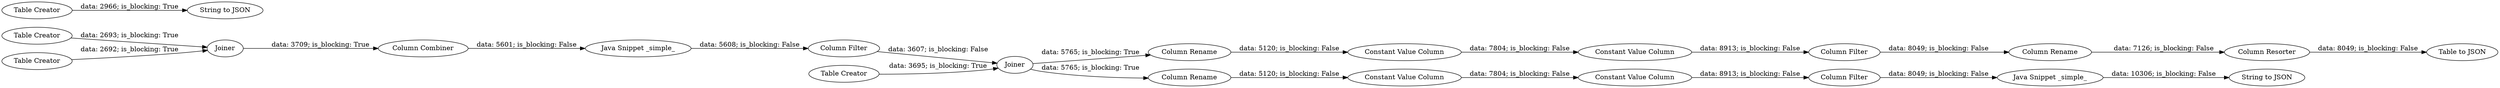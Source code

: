 digraph {
	"3513158141458413783_1400" [label="Column Filter"]
	"384968070000797485_1461" [label="Table Creator"]
	"3513158141458413783_1399" [label="Column Rename"]
	"-8891856873989983326_1386" [label="Constant Value Column"]
	"-8891856873989983326_1399" [label="Column Rename"]
	"-8891856873989983326_1387" [label="Constant Value Column"]
	"384968070000797485_1444" [label="Table Creator"]
	"-8891856873989983326_1401" [label="Java Snippet _simple_"]
	"8395300718969926070_1425" [label="Column Filter"]
	"8395300718969926070_1424" [label="Java Snippet _simple_"]
	"8395300718969926070_1422" [label="Table Creator"]
	"3513158141458413783_1386" [label="Constant Value Column"]
	"3513158141458413783_1388" [label="Table to JSON"]
	"384968070000797485_1445" [label="String to JSON"]
	"8395300718969926070_1420" [label=Joiner]
	"384968070000797485_1464" [label=Joiner]
	"384968070000797485_1463" [label="Table Creator"]
	"3513158141458413783_1387" [label="Constant Value Column"]
	"-8891856873989983326_1400" [label="Column Filter"]
	"3513158141458413783_1401" [label="Column Rename"]
	"8395300718969926070_1423" [label="Column Combiner"]
	"3513158141458413783_1402" [label="Column Resorter"]
	"-8891856873989983326_1402" [label="String to JSON"]
	"-8891856873989983326_1400" -> "-8891856873989983326_1401" [label="data: 8049; is_blocking: False"]
	"384968070000797485_1444" -> "384968070000797485_1445" [label="data: 2966; is_blocking: True"]
	"8395300718969926070_1422" -> "8395300718969926070_1420" [label="data: 2692; is_blocking: True"]
	"3513158141458413783_1399" -> "3513158141458413783_1386" [label="data: 5120; is_blocking: False"]
	"384968070000797485_1464" -> "3513158141458413783_1399" [label="data: 5765; is_blocking: True"]
	"-8891856873989983326_1387" -> "-8891856873989983326_1400" [label="data: 8913; is_blocking: False"]
	"8395300718969926070_1424" -> "8395300718969926070_1425" [label="data: 5608; is_blocking: False"]
	"-8891856873989983326_1401" -> "-8891856873989983326_1402" [label="data: 10306; is_blocking: False"]
	"384968070000797485_1461" -> "8395300718969926070_1420" [label="data: 2693; is_blocking: True"]
	"384968070000797485_1464" -> "-8891856873989983326_1399" [label="data: 5765; is_blocking: True"]
	"384968070000797485_1463" -> "384968070000797485_1464" [label="data: 3695; is_blocking: True"]
	"8395300718969926070_1423" -> "8395300718969926070_1424" [label="data: 5601; is_blocking: False"]
	"-8891856873989983326_1386" -> "-8891856873989983326_1387" [label="data: 7804; is_blocking: False"]
	"8395300718969926070_1420" -> "8395300718969926070_1423" [label="data: 3709; is_blocking: True"]
	"3513158141458413783_1386" -> "3513158141458413783_1387" [label="data: 7804; is_blocking: False"]
	"3513158141458413783_1401" -> "3513158141458413783_1402" [label="data: 7126; is_blocking: False"]
	"-8891856873989983326_1399" -> "-8891856873989983326_1386" [label="data: 5120; is_blocking: False"]
	"3513158141458413783_1400" -> "3513158141458413783_1401" [label="data: 8049; is_blocking: False"]
	"3513158141458413783_1402" -> "3513158141458413783_1388" [label="data: 8049; is_blocking: False"]
	"8395300718969926070_1425" -> "384968070000797485_1464" [label="data: 3607; is_blocking: False"]
	"3513158141458413783_1387" -> "3513158141458413783_1400" [label="data: 8913; is_blocking: False"]
	rankdir=LR
}
